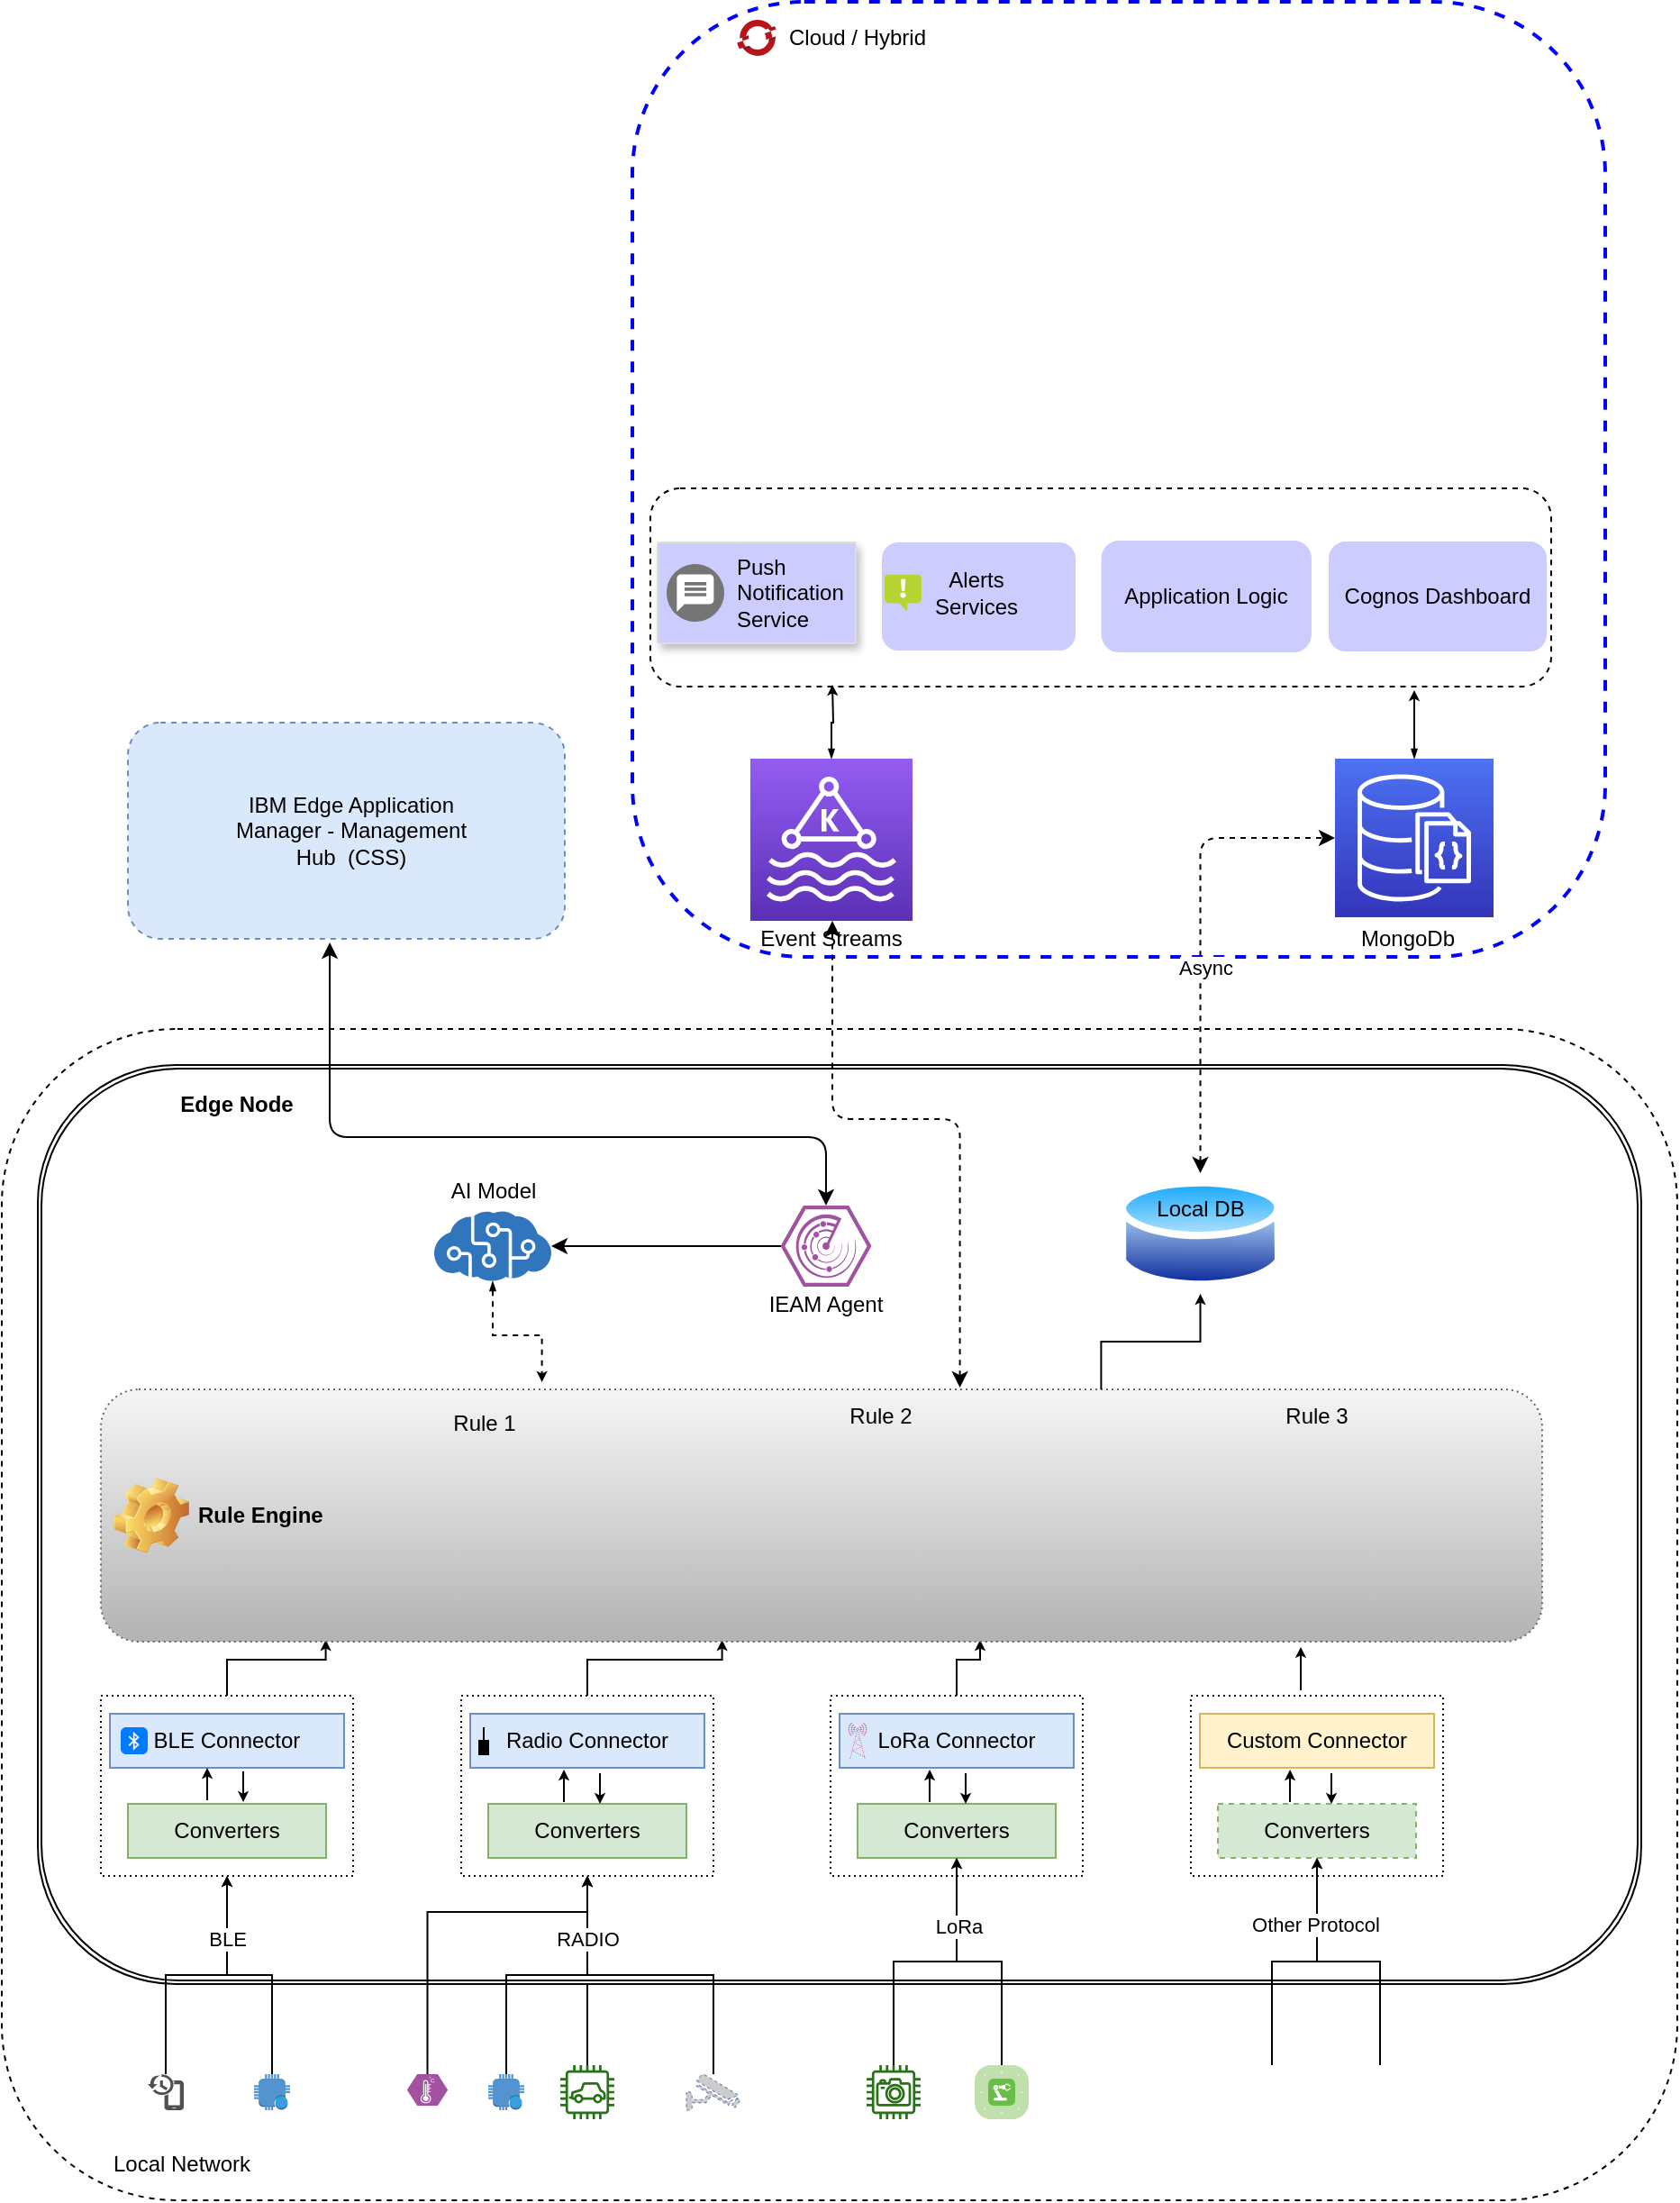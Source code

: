 <mxfile version="13.6.6" type="device"><diagram id="K2JOMQrAE5aV9y4oIN3B" name="Reference Architecture"><mxGraphModel dx="1176" dy="688" grid="1" gridSize="10" guides="1" tooltips="1" connect="1" arrows="1" fold="1" page="1" pageScale="1" pageWidth="3300" pageHeight="4681" math="0" shadow="0"><root><mxCell id="0"/><mxCell id="1" parent="0"/><mxCell id="ki3pZIqDiEEyHdZOTzgK-104" value="" style="rounded=1;whiteSpace=wrap;html=1;dashed=1;fillColor=none;strokeWidth=2;strokeColor=#0000FF;arcSize=18;" parent="1" vertex="1"><mxGeometry x="870" y="220" width="540" height="530" as="geometry"/></mxCell><mxCell id="ki3pZIqDiEEyHdZOTzgK-134" value="" style="rounded=1;whiteSpace=wrap;html=1;strokeWidth=1;fillColor=none;dashed=1;" parent="1" vertex="1"><mxGeometry x="880" y="490" width="500" height="110" as="geometry"/></mxCell><mxCell id="ki3pZIqDiEEyHdZOTzgK-127" value="" style="rounded=1;whiteSpace=wrap;html=1;strokeWidth=1;fillColor=#CCCCFF;strokeColor=none;" parent="1" vertex="1"><mxGeometry x="1008.5" y="520" width="107.5" height="60" as="geometry"/></mxCell><mxCell id="ki3pZIqDiEEyHdZOTzgK-8" value="" style="rounded=1;whiteSpace=wrap;html=1;fillColor=none;dashed=1;" parent="1" vertex="1"><mxGeometry x="520" y="790" width="930" height="650" as="geometry"/></mxCell><mxCell id="ki3pZIqDiEEyHdZOTzgK-4" value="" style="outlineConnect=0;dashed=0;verticalLabelPosition=bottom;verticalAlign=top;align=center;html=1;shape=mxgraph.aws3.alexa_enabled_device;fillColor=#5294CF;gradientColor=none;" parent="1" vertex="1"><mxGeometry x="660" y="1370" width="20" height="20" as="geometry"/></mxCell><mxCell id="ki3pZIqDiEEyHdZOTzgK-5" value="" style="pointerEvents=1;shadow=0;dashed=0;html=1;strokeColor=none;labelPosition=center;verticalLabelPosition=bottom;verticalAlign=top;align=center;fillColor=#505050;shape=mxgraph.mscae.intune.device_history" parent="1" vertex="1"><mxGeometry x="601" y="1370" width="20" height="20" as="geometry"/></mxCell><mxCell id="ki3pZIqDiEEyHdZOTzgK-49" value="" style="edgeStyle=orthogonalEdgeStyle;rounded=0;orthogonalLoop=1;jettySize=auto;html=1;startSize=3;endSize=3;" parent="1" source="ki3pZIqDiEEyHdZOTzgK-6" target="ki3pZIqDiEEyHdZOTzgK-43" edge="1"><mxGeometry relative="1" as="geometry"/></mxCell><mxCell id="ki3pZIqDiEEyHdZOTzgK-6" value="" style="outlineConnect=0;fontColor=#232F3E;gradientColor=none;fillColor=#277116;strokeColor=none;dashed=0;verticalLabelPosition=bottom;verticalAlign=top;align=center;html=1;fontSize=12;fontStyle=0;aspect=fixed;pointerEvents=1;shape=mxgraph.aws4.car;" parent="1" vertex="1"><mxGeometry x="830" y="1365" width="30" height="30" as="geometry"/></mxCell><mxCell id="ki3pZIqDiEEyHdZOTzgK-7" value="" style="shape=ext;rounded=1;html=1;whiteSpace=wrap;double=1;" parent="1" vertex="1"><mxGeometry x="540" y="810" width="890" height="510" as="geometry"/></mxCell><mxCell id="ki3pZIqDiEEyHdZOTzgK-19" value="" style="fontColor=#0066CC;verticalAlign=top;verticalLabelPosition=bottom;labelPosition=center;align=center;html=1;outlineConnect=0;fillColor=#CCCCCC;strokeColor=#6881B3;gradientColor=none;gradientDirection=north;strokeWidth=2;shape=mxgraph.networks.security_camera;dashed=1;" parent="1" vertex="1"><mxGeometry x="900" y="1370" width="30" height="20" as="geometry"/></mxCell><mxCell id="ki3pZIqDiEEyHdZOTzgK-20" value="" style="outlineConnect=0;fontColor=#232F3E;gradientColor=none;fillColor=#277116;strokeColor=none;dashed=0;verticalLabelPosition=bottom;verticalAlign=top;align=center;html=1;fontSize=12;fontStyle=0;aspect=fixed;pointerEvents=1;shape=mxgraph.aws4.camera;" parent="1" vertex="1"><mxGeometry x="1000" y="1365" width="30" height="30" as="geometry"/></mxCell><mxCell id="ki3pZIqDiEEyHdZOTzgK-23" value="Local Network" style="text;html=1;strokeColor=none;fillColor=none;align=center;verticalAlign=middle;whiteSpace=wrap;rounded=0;dashed=1;" parent="1" vertex="1"><mxGeometry x="580" y="1410" width="80" height="20" as="geometry"/></mxCell><mxCell id="ki3pZIqDiEEyHdZOTzgK-81" value="" style="edgeStyle=orthogonalEdgeStyle;rounded=0;orthogonalLoop=1;jettySize=auto;html=1;startSize=3;endSize=3;entryX=0.156;entryY=0.993;entryDx=0;entryDy=0;entryPerimeter=0;" parent="1" source="ki3pZIqDiEEyHdZOTzgK-29" target="ki3pZIqDiEEyHdZOTzgK-75" edge="1"><mxGeometry relative="1" as="geometry"/></mxCell><mxCell id="ki3pZIqDiEEyHdZOTzgK-29" value="" style="rounded=0;whiteSpace=wrap;html=1;fillColor=none;dashed=1;dashPattern=1 2;strokeColor=#0F0F0F;" parent="1" vertex="1"><mxGeometry x="575" y="1160" width="140" height="100" as="geometry"/></mxCell><mxCell id="ki3pZIqDiEEyHdZOTzgK-28" value="BLE Connector" style="rounded=0;whiteSpace=wrap;html=1;fillColor=#dae8fc;strokeColor=#6c8ebf;" parent="1" vertex="1"><mxGeometry x="580" y="1170" width="130" height="30" as="geometry"/></mxCell><mxCell id="ki3pZIqDiEEyHdZOTzgK-30" value="Converters" style="rounded=0;whiteSpace=wrap;html=1;fillColor=#d5e8d4;strokeColor=#82b366;" parent="1" vertex="1"><mxGeometry x="590" y="1220" width="110" height="30" as="geometry"/></mxCell><mxCell id="ki3pZIqDiEEyHdZOTzgK-31" value="" style="shape=image;html=1;verticalAlign=top;verticalLabelPosition=bottom;labelBackgroundColor=#ffffff;imageAspect=0;aspect=fixed;image=https://cdn4.iconfinder.com/data/icons/ionicons/512/icon-ios7-refresh-empty-128.png;dashed=1;dashPattern=1 2;strokeColor=#0F0F0F;fillColor=none;" parent="1" vertex="1"><mxGeometry x="593" y="1226" width="20" height="20" as="geometry"/></mxCell><mxCell id="ki3pZIqDiEEyHdZOTzgK-32" value="" style="html=1;strokeWidth=1;shadow=0;dashed=0;shape=mxgraph.ios7.misc.bluetooth;fillColor=#007AFF;strokeColor=none;buttonText=;strokeColor2=#222222;fontColor=#222222;fontSize=8;verticalLabelPosition=bottom;verticalAlign=top;align=center;dashPattern=1 2;" parent="1" vertex="1"><mxGeometry x="586" y="1177.5" width="15" height="15" as="geometry"/></mxCell><mxCell id="ki3pZIqDiEEyHdZOTzgK-34" value="" style="endArrow=classic;html=1;entryX=0.582;entryY=-0.033;entryDx=0;entryDy=0;entryPerimeter=0;startSize=3;endSize=3;" parent="1" target="ki3pZIqDiEEyHdZOTzgK-30" edge="1"><mxGeometry width="50" height="50" relative="1" as="geometry"><mxPoint x="654" y="1202" as="sourcePoint"/><mxPoint x="1140" y="1190" as="targetPoint"/></mxGeometry></mxCell><mxCell id="ki3pZIqDiEEyHdZOTzgK-35" value="" style="endArrow=classic;html=1;entryX=0.454;entryY=1;entryDx=0;entryDy=0;entryPerimeter=0;startSize=3;endSize=3;" parent="1" edge="1"><mxGeometry width="50" height="50" relative="1" as="geometry"><mxPoint x="634" y="1218" as="sourcePoint"/><mxPoint x="634.02" y="1200" as="targetPoint"/></mxGeometry></mxCell><mxCell id="ki3pZIqDiEEyHdZOTzgK-39" value="" style="edgeStyle=orthogonalEdgeStyle;rounded=0;orthogonalLoop=1;jettySize=auto;html=1;startSize=3;endSize=3;" parent="1" source="ki3pZIqDiEEyHdZOTzgK-5" target="ki3pZIqDiEEyHdZOTzgK-29" edge="1"><mxGeometry relative="1" as="geometry"/></mxCell><mxCell id="ki3pZIqDiEEyHdZOTzgK-38" value="" style="edgeStyle=orthogonalEdgeStyle;rounded=0;orthogonalLoop=1;jettySize=auto;html=1;startSize=3;endSize=3;" parent="1" source="ki3pZIqDiEEyHdZOTzgK-4" target="ki3pZIqDiEEyHdZOTzgK-29" edge="1"><mxGeometry relative="1" as="geometry"/></mxCell><mxCell id="ki3pZIqDiEEyHdZOTzgK-40" value="BLE" style="edgeLabel;html=1;align=center;verticalAlign=middle;resizable=0;points=[];" parent="ki3pZIqDiEEyHdZOTzgK-38" vertex="1" connectable="0"><mxGeometry x="0.481" relative="1" as="geometry"><mxPoint as="offset"/></mxGeometry></mxCell><mxCell id="ki3pZIqDiEEyHdZOTzgK-82" value="" style="edgeStyle=orthogonalEdgeStyle;rounded=0;orthogonalLoop=1;jettySize=auto;html=1;startSize=3;endSize=3;entryX=0.431;entryY=0.993;entryDx=0;entryDy=0;entryPerimeter=0;" parent="1" source="ki3pZIqDiEEyHdZOTzgK-41" target="ki3pZIqDiEEyHdZOTzgK-75" edge="1"><mxGeometry relative="1" as="geometry"/></mxCell><mxCell id="ki3pZIqDiEEyHdZOTzgK-41" value="" style="rounded=0;whiteSpace=wrap;html=1;fillColor=none;dashed=1;dashPattern=1 2;strokeColor=#0F0F0F;" parent="1" vertex="1"><mxGeometry x="775" y="1160" width="140" height="100" as="geometry"/></mxCell><mxCell id="ki3pZIqDiEEyHdZOTzgK-42" value="Radio Connector" style="rounded=0;whiteSpace=wrap;html=1;fillColor=#dae8fc;strokeColor=#6c8ebf;" parent="1" vertex="1"><mxGeometry x="780" y="1170" width="130" height="30" as="geometry"/></mxCell><mxCell id="ki3pZIqDiEEyHdZOTzgK-43" value="Converters" style="rounded=0;whiteSpace=wrap;html=1;fillColor=#d5e8d4;strokeColor=#82b366;" parent="1" vertex="1"><mxGeometry x="790" y="1220" width="110" height="30" as="geometry"/></mxCell><mxCell id="ki3pZIqDiEEyHdZOTzgK-44" value="" style="outlineConnect=0;dashed=0;verticalLabelPosition=bottom;verticalAlign=top;align=center;html=1;shape=mxgraph.aws3.alexa_enabled_device;fillColor=#5294CF;gradientColor=none;" parent="1" vertex="1"><mxGeometry x="790" y="1370" width="20" height="20" as="geometry"/></mxCell><mxCell id="ki3pZIqDiEEyHdZOTzgK-45" value="" style="edgeStyle=orthogonalEdgeStyle;rounded=0;orthogonalLoop=1;jettySize=auto;html=1;startSize=3;endSize=3;" parent="1" source="ki3pZIqDiEEyHdZOTzgK-44" target="ki3pZIqDiEEyHdZOTzgK-41" edge="1"><mxGeometry relative="1" as="geometry"/></mxCell><mxCell id="ki3pZIqDiEEyHdZOTzgK-47" value="" style="edgeStyle=orthogonalEdgeStyle;rounded=0;orthogonalLoop=1;jettySize=auto;html=1;startSize=3;endSize=3;" parent="1" source="ki3pZIqDiEEyHdZOTzgK-19" target="ki3pZIqDiEEyHdZOTzgK-41" edge="1"><mxGeometry relative="1" as="geometry"/></mxCell><mxCell id="ki3pZIqDiEEyHdZOTzgK-48" value="RADIO" style="edgeLabel;html=1;align=center;verticalAlign=middle;resizable=0;points=[];" parent="ki3pZIqDiEEyHdZOTzgK-47" vertex="1" connectable="0"><mxGeometry x="0.611" relative="1" as="geometry"><mxPoint as="offset"/></mxGeometry></mxCell><mxCell id="ki3pZIqDiEEyHdZOTzgK-50" value="" style="verticalLabelPosition=bottom;shadow=0;dashed=0;align=center;fillColor=strokeColor;html=1;verticalAlign=top;strokeWidth=1;shape=mxgraph.electrical.miscellaneous.mf_contact_2;dashPattern=1 2;direction=south;" parent="1" vertex="1"><mxGeometry x="785" y="1177.5" width="5" height="15" as="geometry"/></mxCell><mxCell id="ki3pZIqDiEEyHdZOTzgK-83" value="" style="edgeStyle=orthogonalEdgeStyle;rounded=0;orthogonalLoop=1;jettySize=auto;html=1;startSize=3;endSize=3;entryX=0.61;entryY=0.993;entryDx=0;entryDy=0;entryPerimeter=0;" parent="1" source="ki3pZIqDiEEyHdZOTzgK-51" target="ki3pZIqDiEEyHdZOTzgK-75" edge="1"><mxGeometry relative="1" as="geometry"/></mxCell><mxCell id="ki3pZIqDiEEyHdZOTzgK-51" value="" style="rounded=0;whiteSpace=wrap;html=1;fillColor=none;dashed=1;dashPattern=1 2;strokeColor=#0F0F0F;" parent="1" vertex="1"><mxGeometry x="980" y="1160" width="140" height="100" as="geometry"/></mxCell><mxCell id="ki3pZIqDiEEyHdZOTzgK-52" value="LoRa Connector" style="rounded=0;whiteSpace=wrap;html=1;fillColor=#dae8fc;strokeColor=#6c8ebf;" parent="1" vertex="1"><mxGeometry x="985" y="1170" width="130" height="30" as="geometry"/></mxCell><mxCell id="ki3pZIqDiEEyHdZOTzgK-53" value="Converters" style="rounded=0;whiteSpace=wrap;html=1;fillColor=#d5e8d4;strokeColor=#82b366;" parent="1" vertex="1"><mxGeometry x="995" y="1220" width="110" height="30" as="geometry"/></mxCell><mxCell id="ki3pZIqDiEEyHdZOTzgK-54" value="" style="verticalLabelPosition=bottom;html=1;fillColor=#6ABD46;strokeColor=#ffffff;verticalAlign=top;align=center;points=[[0.085,0.085,0],[0.915,0.085,0],[0.915,0.915,0],[0.085,0.915,0],[0.25,0,0],[0.5,0,0],[0.75,0,0],[1,0.25,0],[1,0.5,0],[1,0.75,0],[0.75,1,0],[0.5,1,0],[0.25,1,0],[0,0.75,0],[0,0.5,0],[0,0.25,0]];pointerEvents=1;shape=mxgraph.cisco_safe.compositeIcon;bgIcon=mxgraph.cisco_safe.architecture.generic_appliance;resIcon=mxgraph.cisco_safe.architecture.actuator;dashed=1;dashPattern=1 2;" parent="1" vertex="1"><mxGeometry x="1060" y="1365" width="30" height="30" as="geometry"/></mxCell><mxCell id="ki3pZIqDiEEyHdZOTzgK-55" value="" style="edgeStyle=orthogonalEdgeStyle;rounded=0;orthogonalLoop=1;jettySize=auto;html=1;startSize=3;endSize=3;" parent="1" source="ki3pZIqDiEEyHdZOTzgK-20" target="ki3pZIqDiEEyHdZOTzgK-53" edge="1"><mxGeometry relative="1" as="geometry"/></mxCell><mxCell id="ki3pZIqDiEEyHdZOTzgK-56" value="" style="edgeStyle=orthogonalEdgeStyle;rounded=0;orthogonalLoop=1;jettySize=auto;html=1;startSize=3;endSize=3;" parent="1" source="ki3pZIqDiEEyHdZOTzgK-54" target="ki3pZIqDiEEyHdZOTzgK-53" edge="1"><mxGeometry relative="1" as="geometry"/></mxCell><mxCell id="ki3pZIqDiEEyHdZOTzgK-57" value="LoRa" style="edgeLabel;html=1;align=center;verticalAlign=middle;resizable=0;points=[];" parent="ki3pZIqDiEEyHdZOTzgK-56" vertex="1" connectable="0"><mxGeometry x="0.457" y="-1" relative="1" as="geometry"><mxPoint as="offset"/></mxGeometry></mxCell><mxCell id="ki3pZIqDiEEyHdZOTzgK-58" value="" style="fontColor=#0066CC;verticalAlign=top;verticalLabelPosition=bottom;labelPosition=center;align=center;html=1;outlineConnect=0;fillColor=#CCCCCC;gradientColor=none;gradientDirection=north;strokeWidth=2;shape=mxgraph.networks.radio_tower;dashed=1;dashPattern=1 2;strokeColor=#CC0066;" parent="1" vertex="1"><mxGeometry x="990" y="1175" width="10" height="20" as="geometry"/></mxCell><mxCell id="ki3pZIqDiEEyHdZOTzgK-59" value="" style="shape=image;html=1;verticalAlign=top;verticalLabelPosition=bottom;labelBackgroundColor=#ffffff;imageAspect=0;aspect=fixed;image=https://cdn4.iconfinder.com/data/icons/ionicons/512/icon-ios7-refresh-empty-128.png;dashed=1;dashPattern=1 2;strokeColor=#0F0F0F;fillColor=none;" parent="1" vertex="1"><mxGeometry x="790" y="1226" width="20" height="20" as="geometry"/></mxCell><mxCell id="ki3pZIqDiEEyHdZOTzgK-60" value="" style="shape=image;html=1;verticalAlign=top;verticalLabelPosition=bottom;labelBackgroundColor=#ffffff;imageAspect=0;aspect=fixed;image=https://cdn4.iconfinder.com/data/icons/ionicons/512/icon-ios7-refresh-empty-128.png;dashed=1;dashPattern=1 2;strokeColor=#0F0F0F;fillColor=none;" parent="1" vertex="1"><mxGeometry x="995" y="1225" width="20" height="20" as="geometry"/></mxCell><mxCell id="ki3pZIqDiEEyHdZOTzgK-61" value="" style="endArrow=classic;html=1;entryX=0.582;entryY=-0.033;entryDx=0;entryDy=0;entryPerimeter=0;startSize=3;endSize=3;" parent="1" edge="1"><mxGeometry width="50" height="50" relative="1" as="geometry"><mxPoint x="852" y="1203" as="sourcePoint"/><mxPoint x="852.02" y="1220.01" as="targetPoint"/></mxGeometry></mxCell><mxCell id="ki3pZIqDiEEyHdZOTzgK-62" value="" style="endArrow=classic;html=1;entryX=0.454;entryY=1;entryDx=0;entryDy=0;entryPerimeter=0;startSize=3;endSize=3;" parent="1" edge="1"><mxGeometry width="50" height="50" relative="1" as="geometry"><mxPoint x="832" y="1219" as="sourcePoint"/><mxPoint x="832.02" y="1201" as="targetPoint"/></mxGeometry></mxCell><mxCell id="ki3pZIqDiEEyHdZOTzgK-63" value="" style="endArrow=classic;html=1;entryX=0.582;entryY=-0.033;entryDx=0;entryDy=0;entryPerimeter=0;startSize=3;endSize=3;" parent="1" edge="1"><mxGeometry width="50" height="50" relative="1" as="geometry"><mxPoint x="1055" y="1203" as="sourcePoint"/><mxPoint x="1055.02" y="1220.01" as="targetPoint"/></mxGeometry></mxCell><mxCell id="ki3pZIqDiEEyHdZOTzgK-64" value="" style="endArrow=classic;html=1;entryX=0.454;entryY=1;entryDx=0;entryDy=0;entryPerimeter=0;startSize=3;endSize=3;" parent="1" edge="1"><mxGeometry width="50" height="50" relative="1" as="geometry"><mxPoint x="1035" y="1219" as="sourcePoint"/><mxPoint x="1035.02" y="1201" as="targetPoint"/></mxGeometry></mxCell><mxCell id="ki3pZIqDiEEyHdZOTzgK-65" value="" style="rounded=0;whiteSpace=wrap;html=1;fillColor=none;dashed=1;dashPattern=1 2;strokeColor=#0F0F0F;" parent="1" vertex="1"><mxGeometry x="1180" y="1160" width="140" height="100" as="geometry"/></mxCell><mxCell id="ki3pZIqDiEEyHdZOTzgK-66" value="Custom Connector" style="rounded=0;whiteSpace=wrap;html=1;fillColor=#fff2cc;strokeColor=#d6b656;" parent="1" vertex="1"><mxGeometry x="1185" y="1170" width="130" height="30" as="geometry"/></mxCell><mxCell id="ki3pZIqDiEEyHdZOTzgK-67" value="Converters" style="rounded=0;whiteSpace=wrap;html=1;fillColor=#d5e8d4;strokeColor=#82b366;dashed=1;" parent="1" vertex="1"><mxGeometry x="1195" y="1220" width="110" height="30" as="geometry"/></mxCell><mxCell id="ki3pZIqDiEEyHdZOTzgK-68" value="" style="endArrow=classic;html=1;entryX=0.454;entryY=1;entryDx=0;entryDy=0;entryPerimeter=0;startSize=3;endSize=3;" parent="1" edge="1"><mxGeometry width="50" height="50" relative="1" as="geometry"><mxPoint x="1235" y="1219" as="sourcePoint"/><mxPoint x="1235.02" y="1201" as="targetPoint"/></mxGeometry></mxCell><mxCell id="ki3pZIqDiEEyHdZOTzgK-69" value="" style="endArrow=classic;html=1;entryX=0.582;entryY=-0.033;entryDx=0;entryDy=0;entryPerimeter=0;startSize=3;endSize=3;" parent="1" edge="1"><mxGeometry width="50" height="50" relative="1" as="geometry"><mxPoint x="1258" y="1203" as="sourcePoint"/><mxPoint x="1258.02" y="1220.01" as="targetPoint"/></mxGeometry></mxCell><mxCell id="ki3pZIqDiEEyHdZOTzgK-70" value="" style="shape=image;html=1;verticalAlign=top;verticalLabelPosition=bottom;labelBackgroundColor=#ffffff;imageAspect=0;aspect=fixed;image=https://cdn2.iconfinder.com/data/icons/ios-7-icons/50/engine-128.png;dashed=1;dashPattern=1 2;strokeColor=#CC0066;fillColor=none;" parent="1" vertex="1"><mxGeometry x="1210" y="1365" width="30" height="30" as="geometry"/></mxCell><mxCell id="ki3pZIqDiEEyHdZOTzgK-71" value="" style="shape=image;html=1;verticalAlign=top;verticalLabelPosition=bottom;labelBackgroundColor=#ffffff;imageAspect=0;aspect=fixed;image=https://cdn0.iconfinder.com/data/icons/analytic-investment-and-balanced-scorecard/512/33_Bulb_light_light_bulb_tips-128.png;dashed=1;dashPattern=1 2;strokeColor=#CC0066;fillColor=none;" parent="1" vertex="1"><mxGeometry x="1270" y="1365" width="30" height="30" as="geometry"/></mxCell><mxCell id="ki3pZIqDiEEyHdZOTzgK-72" value="" style="edgeStyle=orthogonalEdgeStyle;rounded=0;orthogonalLoop=1;jettySize=auto;html=1;startSize=3;endSize=3;" parent="1" source="ki3pZIqDiEEyHdZOTzgK-71" target="ki3pZIqDiEEyHdZOTzgK-67" edge="1"><mxGeometry relative="1" as="geometry"/></mxCell><mxCell id="ki3pZIqDiEEyHdZOTzgK-73" value="" style="edgeStyle=orthogonalEdgeStyle;rounded=0;orthogonalLoop=1;jettySize=auto;html=1;startSize=3;endSize=3;" parent="1" source="ki3pZIqDiEEyHdZOTzgK-70" target="ki3pZIqDiEEyHdZOTzgK-67" edge="1"><mxGeometry relative="1" as="geometry"/></mxCell><mxCell id="ki3pZIqDiEEyHdZOTzgK-74" value="Other Protocol" style="edgeLabel;html=1;align=center;verticalAlign=middle;resizable=0;points=[];" parent="ki3pZIqDiEEyHdZOTzgK-73" vertex="1" connectable="0"><mxGeometry x="0.471" y="1" relative="1" as="geometry"><mxPoint as="offset"/></mxGeometry></mxCell><mxCell id="ki3pZIqDiEEyHdZOTzgK-75" value="Rule Engine" style="label;whiteSpace=wrap;html=1;image=img/clipart/Gear_128x128.png;dashed=1;dashPattern=1 2;gradientColor=#b3b3b3;fillColor=#f5f5f5;strokeColor=#666666;" parent="1" vertex="1"><mxGeometry x="575" y="990" width="800" height="140" as="geometry"/></mxCell><mxCell id="ki3pZIqDiEEyHdZOTzgK-76" value="&lt;p style=&quot;line-height: 120%&quot;&gt;&lt;font style=&quot;font-size: 12px&quot;&gt;Edge Node&lt;/font&gt;&lt;/p&gt;" style="text;strokeColor=none;fillColor=none;html=1;fontSize=24;fontStyle=1;verticalAlign=middle;align=center;dashed=1;dashPattern=1 2;" parent="1" vertex="1"><mxGeometry x="600" y="820" width="100" height="20" as="geometry"/></mxCell><mxCell id="ki3pZIqDiEEyHdZOTzgK-77" value="" style="shape=image;html=1;verticalAlign=top;verticalLabelPosition=bottom;labelBackgroundColor=#ffffff;imageAspect=0;aspect=fixed;image=https://cdn3.iconfinder.com/data/icons/ui-outline-1/100/ui_42-128.png;dashed=1;dashPattern=1 2;strokeColor=#CC0066;fillColor=none;" parent="1" vertex="1"><mxGeometry x="740.5" y="1019" width="94" height="94" as="geometry"/></mxCell><mxCell id="ki3pZIqDiEEyHdZOTzgK-78" value="" style="shape=image;html=1;verticalAlign=top;verticalLabelPosition=bottom;labelBackgroundColor=#ffffff;imageAspect=0;aspect=fixed;image=https://cdn0.iconfinder.com/data/icons/analytic-investment-and-balanced-scorecard/512/40_Control_setting_Gear_setting-128.png;dashed=1;dashPattern=1 2;strokeColor=#CC0066;fillColor=none;" parent="1" vertex="1"><mxGeometry x="966" y="1015" width="94" height="94" as="geometry"/></mxCell><mxCell id="ki3pZIqDiEEyHdZOTzgK-79" value="" style="shape=image;html=1;verticalAlign=top;verticalLabelPosition=bottom;labelBackgroundColor=#ffffff;imageAspect=0;aspect=fixed;image=https://cdn4.iconfinder.com/data/icons/web-essential-4/64/42-web_essential-128.png;dashed=1;dashPattern=1 2;strokeColor=#CC0066;fillColor=none;" parent="1" vertex="1"><mxGeometry x="1201" y="1015" width="98" height="98" as="geometry"/></mxCell><mxCell id="ki3pZIqDiEEyHdZOTzgK-87" value="Rule 1" style="text;html=1;strokeColor=none;fillColor=none;align=center;verticalAlign=middle;whiteSpace=wrap;rounded=0;dashed=1;dashPattern=1 2;" parent="1" vertex="1"><mxGeometry x="767.5" y="999" width="40" height="20" as="geometry"/></mxCell><mxCell id="ki3pZIqDiEEyHdZOTzgK-88" value="Rule 2" style="text;html=1;strokeColor=none;fillColor=none;align=center;verticalAlign=middle;whiteSpace=wrap;rounded=0;dashed=1;dashPattern=1 2;" parent="1" vertex="1"><mxGeometry x="988" y="995" width="40" height="20" as="geometry"/></mxCell><mxCell id="ki3pZIqDiEEyHdZOTzgK-89" value="Rule 3" style="text;html=1;strokeColor=none;fillColor=none;align=center;verticalAlign=middle;whiteSpace=wrap;rounded=0;dashed=1;dashPattern=1 2;" parent="1" vertex="1"><mxGeometry x="1230" y="995" width="40" height="20" as="geometry"/></mxCell><mxCell id="ki3pZIqDiEEyHdZOTzgK-90" value="" style="shape=image;html=1;verticalAlign=top;verticalLabelPosition=bottom;labelBackgroundColor=#ffffff;imageAspect=0;aspect=fixed;image=https://cdn3.iconfinder.com/data/icons/logos-and-brands-adobe/512/97_Docker-128.png;dashed=1;dashPattern=1 2;strokeColor=#CC0066;fillColor=none;" parent="1" vertex="1"><mxGeometry x="585" y="816" width="28" height="28" as="geometry"/></mxCell><mxCell id="ki3pZIqDiEEyHdZOTzgK-91" value="" style="endArrow=classic;html=1;entryX=0.775;entryY=1.021;entryDx=0;entryDy=0;entryPerimeter=0;endSize=3;startSize=3;" parent="1" edge="1"><mxGeometry width="50" height="50" relative="1" as="geometry"><mxPoint x="1241" y="1157" as="sourcePoint"/><mxPoint x="1241" y="1132.94" as="targetPoint"/></mxGeometry></mxCell><mxCell id="ki3pZIqDiEEyHdZOTzgK-94" value="" style="edgeStyle=orthogonalEdgeStyle;rounded=0;orthogonalLoop=1;jettySize=auto;html=1;startSize=3;endSize=3;" parent="1" source="ki3pZIqDiEEyHdZOTzgK-92" target="ki3pZIqDiEEyHdZOTzgK-41" edge="1"><mxGeometry relative="1" as="geometry"><Array as="points"><mxPoint x="756" y="1280"/><mxPoint x="845" y="1280"/></Array></mxGeometry></mxCell><mxCell id="ki3pZIqDiEEyHdZOTzgK-92" value="" style="verticalLabelPosition=bottom;html=1;fillColor=#A153A0;strokeColor=#ffffff;verticalAlign=top;align=center;points=[[0,0.5,0],[0.125,0.25,0],[0.25,0,0],[0.5,0,0],[0.75,0,0],[0.875,0.25,0],[1,0.5,0],[0.875,0.75,0],[0.75,1,0],[0.5,1,0],[0.125,0.75,0]];pointerEvents=1;shape=mxgraph.cisco_safe.compositeIcon;bgIcon=mxgraph.cisco_safe.design.blank_device;resIcon=mxgraph.cisco_safe.design.sensor;dashed=1;" parent="1" vertex="1"><mxGeometry x="745" y="1370" width="22.5" height="17.5" as="geometry"/></mxCell><mxCell id="ki3pZIqDiEEyHdZOTzgK-98" value="" style="edgeStyle=orthogonalEdgeStyle;rounded=0;orthogonalLoop=1;jettySize=auto;html=1;startSize=3;endSize=3;jumpSize=3;exitX=0.694;exitY=0;exitDx=0;exitDy=0;exitPerimeter=0;" parent="1" source="ki3pZIqDiEEyHdZOTzgK-75" target="ki3pZIqDiEEyHdZOTzgK-95" edge="1"><mxGeometry relative="1" as="geometry"/></mxCell><mxCell id="ki3pZIqDiEEyHdZOTzgK-95" value="" style="aspect=fixed;perimeter=ellipsePerimeter;html=1;align=center;shadow=0;dashed=0;spacingTop=3;image;image=img/lib/active_directory/database.svg;strokeColor=#CC0066;fillColor=none;" parent="1" vertex="1"><mxGeometry x="1140" y="870" width="90.54" height="67" as="geometry"/></mxCell><mxCell id="ki3pZIqDiEEyHdZOTzgK-101" value="" style="edgeStyle=orthogonalEdgeStyle;rounded=0;jumpSize=3;orthogonalLoop=1;jettySize=auto;html=1;startSize=3;endSize=3;strokeColor=#000000;entryX=0.306;entryY=-0.029;entryDx=0;entryDy=0;entryPerimeter=0;dashed=1;strokeWidth=1;startArrow=blockThin;startFill=1;" parent="1" source="ki3pZIqDiEEyHdZOTzgK-96" target="ki3pZIqDiEEyHdZOTzgK-75" edge="1"><mxGeometry relative="1" as="geometry"/></mxCell><mxCell id="ki3pZIqDiEEyHdZOTzgK-96" value="" style="aspect=fixed;html=1;points=[];align=center;image;fontSize=12;image=img/lib/mscae/Cognitive_Services.svg;dashed=1;strokeColor=#CC0066;fillColor=none;" parent="1" vertex="1"><mxGeometry x="760" y="891" width="65" height="39" as="geometry"/></mxCell><mxCell id="ki3pZIqDiEEyHdZOTzgK-99" value="Local DB" style="text;html=1;strokeColor=none;fillColor=none;align=center;verticalAlign=middle;whiteSpace=wrap;rounded=0;dashed=1;" parent="1" vertex="1"><mxGeometry x="1155.77" y="880" width="59" height="20" as="geometry"/></mxCell><mxCell id="ki3pZIqDiEEyHdZOTzgK-100" value="AI Model" style="text;html=1;strokeColor=none;fillColor=none;align=center;verticalAlign=middle;whiteSpace=wrap;rounded=0;dashed=1;" parent="1" vertex="1"><mxGeometry x="762.5" y="870" width="60" height="20" as="geometry"/></mxCell><mxCell id="ki3pZIqDiEEyHdZOTzgK-102" value="" style="verticalLabelPosition=bottom;html=1;fillColor=#A153A0;strokeColor=#ffffff;verticalAlign=top;align=center;points=[[0,0.5,0],[0.125,0.25,0],[0.25,0,0],[0.5,0,0],[0.75,0,0],[0.875,0.25,0],[1,0.5,0],[0.875,0.75,0],[0.75,1,0],[0.5,1,0],[0.125,0.75,0]];pointerEvents=1;shape=mxgraph.cisco_safe.compositeIcon;bgIcon=mxgraph.cisco_safe.design.blank_device;resIcon=mxgraph.cisco_safe.design.tetration_agent;dashed=1;" parent="1" vertex="1"><mxGeometry x="952.5" y="888" width="50" height="45" as="geometry"/></mxCell><mxCell id="ki3pZIqDiEEyHdZOTzgK-103" value="IEAM Agent" style="text;html=1;strokeColor=none;fillColor=none;align=center;verticalAlign=middle;whiteSpace=wrap;rounded=0;dashed=1;" parent="1" vertex="1"><mxGeometry x="940" y="933" width="75" height="20" as="geometry"/></mxCell><mxCell id="ki3pZIqDiEEyHdZOTzgK-136" value="" style="edgeStyle=orthogonalEdgeStyle;rounded=0;jumpSize=3;orthogonalLoop=1;jettySize=auto;html=1;startArrow=blockThin;startFill=1;startSize=3;endSize=3;strokeColor=#000000;strokeWidth=1;entryX=0.848;entryY=1.018;entryDx=0;entryDy=0;entryPerimeter=0;" parent="1" source="ki3pZIqDiEEyHdZOTzgK-105" target="ki3pZIqDiEEyHdZOTzgK-134" edge="1"><mxGeometry relative="1" as="geometry"><mxPoint x="1304" y="610" as="targetPoint"/></mxGeometry></mxCell><mxCell id="ki3pZIqDiEEyHdZOTzgK-105" value="" style="outlineConnect=0;fontColor=#232F3E;gradientColor=#4D72F3;gradientDirection=north;fillColor=#3334B9;strokeColor=#ffffff;dashed=0;verticalLabelPosition=bottom;verticalAlign=top;align=center;html=1;fontSize=12;fontStyle=0;aspect=fixed;shape=mxgraph.aws4.resourceIcon;resIcon=mxgraph.aws4.documentdb_with_mongodb_compatibility;" parent="1" vertex="1"><mxGeometry x="1260" y="640" width="88" height="88" as="geometry"/></mxCell><mxCell id="ki3pZIqDiEEyHdZOTzgK-106" value="" style="endArrow=classic;startArrow=classic;html=1;dashed=1;strokeColor=#000000;strokeWidth=1;edgeStyle=orthogonalEdgeStyle;" parent="1" source="ki3pZIqDiEEyHdZOTzgK-95" target="ki3pZIqDiEEyHdZOTzgK-105" edge="1"><mxGeometry width="50" height="50" relative="1" as="geometry"><mxPoint x="990" y="740" as="sourcePoint"/><mxPoint x="1040" y="690" as="targetPoint"/><Array as="points"><mxPoint x="1185" y="684"/></Array></mxGeometry></mxCell><mxCell id="ki3pZIqDiEEyHdZOTzgK-107" value="Async" style="edgeLabel;html=1;align=center;verticalAlign=middle;resizable=0;points=[];" parent="ki3pZIqDiEEyHdZOTzgK-106" vertex="1" connectable="0"><mxGeometry x="-0.126" y="-2" relative="1" as="geometry"><mxPoint as="offset"/></mxGeometry></mxCell><mxCell id="ki3pZIqDiEEyHdZOTzgK-108" value="Cloud / Hybrid" style="text;html=1;strokeColor=none;fillColor=none;align=center;verticalAlign=middle;whiteSpace=wrap;rounded=0;dashed=1;" parent="1" vertex="1"><mxGeometry x="945" y="230" width="100" height="20" as="geometry"/></mxCell><mxCell id="ki3pZIqDiEEyHdZOTzgK-109" value="" style="rounded=1;whiteSpace=wrap;html=1;dashed=1;strokeColor=#6c8ebf;fillColor=#dae8fc;" parent="1" vertex="1"><mxGeometry x="590" y="620" width="242.5" height="120" as="geometry"/></mxCell><mxCell id="ki3pZIqDiEEyHdZOTzgK-110" value="IBM Edge Application Manager - Management Hub&amp;nbsp; (CSS)" style="text;html=1;strokeColor=none;fillColor=none;align=center;verticalAlign=middle;whiteSpace=wrap;rounded=0;dashed=1;" parent="1" vertex="1"><mxGeometry x="638" y="630" width="152" height="100" as="geometry"/></mxCell><mxCell id="ki3pZIqDiEEyHdZOTzgK-112" value="" style="endArrow=classic;startArrow=classic;html=1;strokeColor=#000000;strokeWidth=1;entryX=0.462;entryY=1.017;entryDx=0;entryDy=0;entryPerimeter=0;exitX=0.5;exitY=0;exitDx=0;exitDy=0;edgeStyle=orthogonalEdgeStyle;exitPerimeter=0;" parent="1" source="ki3pZIqDiEEyHdZOTzgK-102" target="ki3pZIqDiEEyHdZOTzgK-109" edge="1"><mxGeometry width="50" height="50" relative="1" as="geometry"><mxPoint x="990" y="950" as="sourcePoint"/><mxPoint x="1040" y="900" as="targetPoint"/><Array as="points"><mxPoint x="978" y="850"/><mxPoint x="702" y="850"/></Array></mxGeometry></mxCell><mxCell id="ki3pZIqDiEEyHdZOTzgK-135" value="" style="edgeStyle=orthogonalEdgeStyle;rounded=0;jumpSize=3;orthogonalLoop=1;jettySize=auto;html=1;startArrow=blockThin;startFill=1;startSize=3;endSize=3;strokeColor=#000000;strokeWidth=1;" parent="1" source="ki3pZIqDiEEyHdZOTzgK-113" edge="1"><mxGeometry relative="1" as="geometry"><mxPoint x="981" y="599" as="targetPoint"/></mxGeometry></mxCell><mxCell id="ki3pZIqDiEEyHdZOTzgK-113" value="" style="outlineConnect=0;fontColor=#232F3E;gradientColor=#945DF2;gradientDirection=north;fillColor=#5A30B5;strokeColor=#ffffff;dashed=0;verticalLabelPosition=bottom;verticalAlign=top;align=center;html=1;fontSize=12;fontStyle=0;aspect=fixed;shape=mxgraph.aws4.resourceIcon;resIcon=mxgraph.aws4.managed_streaming_for_kafka;" parent="1" vertex="1"><mxGeometry x="935.5" y="640" width="90" height="90" as="geometry"/></mxCell><mxCell id="ki3pZIqDiEEyHdZOTzgK-115" value="Event Streams" style="text;html=1;strokeColor=none;fillColor=none;align=center;verticalAlign=middle;whiteSpace=wrap;rounded=0;dashed=1;" parent="1" vertex="1"><mxGeometry x="933" y="730" width="95" height="20" as="geometry"/></mxCell><mxCell id="ki3pZIqDiEEyHdZOTzgK-116" value="MongoDb" style="text;html=1;strokeColor=none;fillColor=none;align=center;verticalAlign=middle;whiteSpace=wrap;rounded=0;dashed=1;" parent="1" vertex="1"><mxGeometry x="1253" y="730" width="95" height="20" as="geometry"/></mxCell><mxCell id="ki3pZIqDiEEyHdZOTzgK-117" value="" style="endArrow=classic;html=1;strokeColor=#000000;strokeWidth=1;exitX=0;exitY=0.5;exitDx=0;exitDy=0;exitPerimeter=0;" parent="1" source="ki3pZIqDiEEyHdZOTzgK-102" target="ki3pZIqDiEEyHdZOTzgK-96" edge="1"><mxGeometry width="50" height="50" relative="1" as="geometry"><mxPoint x="990" y="780" as="sourcePoint"/><mxPoint x="1040" y="730" as="targetPoint"/></mxGeometry></mxCell><mxCell id="ki3pZIqDiEEyHdZOTzgK-121" value="" style="endArrow=classic;startArrow=classic;html=1;dashed=1;strokeColor=#000000;strokeWidth=1;edgeStyle=orthogonalEdgeStyle;exitX=0.596;exitY=-0.007;exitDx=0;exitDy=0;exitPerimeter=0;" parent="1" source="ki3pZIqDiEEyHdZOTzgK-75" target="ki3pZIqDiEEyHdZOTzgK-113" edge="1"><mxGeometry width="50" height="50" relative="1" as="geometry"><mxPoint x="1060" y="810" as="sourcePoint"/><mxPoint x="1110" y="760" as="targetPoint"/><Array as="points"><mxPoint x="1052" y="840"/><mxPoint x="981" y="840"/></Array></mxGeometry></mxCell><mxCell id="ki3pZIqDiEEyHdZOTzgK-123" value="" style="aspect=fixed;html=1;points=[];align=center;image;fontSize=12;image=img/lib/mscae/OpenShift.svg;dashed=1;strokeColor=#0000FF;strokeWidth=2;fillColor=#CCFFCC;" parent="1" vertex="1"><mxGeometry x="928.13" y="230" width="21.74" height="20" as="geometry"/></mxCell><mxCell id="ki3pZIqDiEEyHdZOTzgK-124" value="" style="strokeColor=#dddddd;shadow=1;strokeWidth=1;rounded=1;absoluteArcSize=1;arcSize=2;fillColor=#CCCCFF;" parent="1" vertex="1"><mxGeometry x="884" y="520" width="110" height="56" as="geometry"/></mxCell><mxCell id="ki3pZIqDiEEyHdZOTzgK-125" value="Push&#10;Notification&#10;Service" style="dashed=0;connectable=0;html=1;fillColor=#757575;strokeColor=none;shape=mxgraph.gcp2.push_notification_service;part=1;labelPosition=right;verticalLabelPosition=middle;align=left;verticalAlign=middle;spacingLeft=5;fontSize=12;" parent="ki3pZIqDiEEyHdZOTzgK-124" vertex="1"><mxGeometry y="0.5" width="32" height="32" relative="1" as="geometry"><mxPoint x="5" y="-16" as="offset"/></mxGeometry></mxCell><mxCell id="ki3pZIqDiEEyHdZOTzgK-126" value="" style="aspect=fixed;html=1;points=[];align=center;image;fontSize=12;image=img/lib/mscae/Notification.svg;dashed=1;strokeColor=#0000FF;strokeWidth=2;fillColor=#CCFFCC;" parent="1" vertex="1"><mxGeometry x="1010" y="537.75" width="20.5" height="20.5" as="geometry"/></mxCell><mxCell id="ki3pZIqDiEEyHdZOTzgK-128" value="Alerts Services" style="text;html=1;strokeColor=none;fillColor=none;align=center;verticalAlign=middle;whiteSpace=wrap;rounded=0;dashed=1;" parent="1" vertex="1"><mxGeometry x="1030.5" y="539.5" width="59.5" height="17" as="geometry"/></mxCell><mxCell id="ki3pZIqDiEEyHdZOTzgK-130" value="Application Logic" style="rounded=1;whiteSpace=wrap;html=1;strokeColor=#CCCCFF;strokeWidth=2;fillColor=#CCCCFF;" parent="1" vertex="1"><mxGeometry x="1131.27" y="520" width="114.73" height="60" as="geometry"/></mxCell><mxCell id="ki3pZIqDiEEyHdZOTzgK-131" value="Cognos Dashboard" style="rounded=1;whiteSpace=wrap;html=1;strokeColor=#CCCCFF;strokeWidth=1;fillColor=#CCCCFF;" parent="1" vertex="1"><mxGeometry x="1257" y="520" width="120" height="60" as="geometry"/></mxCell></root></mxGraphModel></diagram></mxfile>